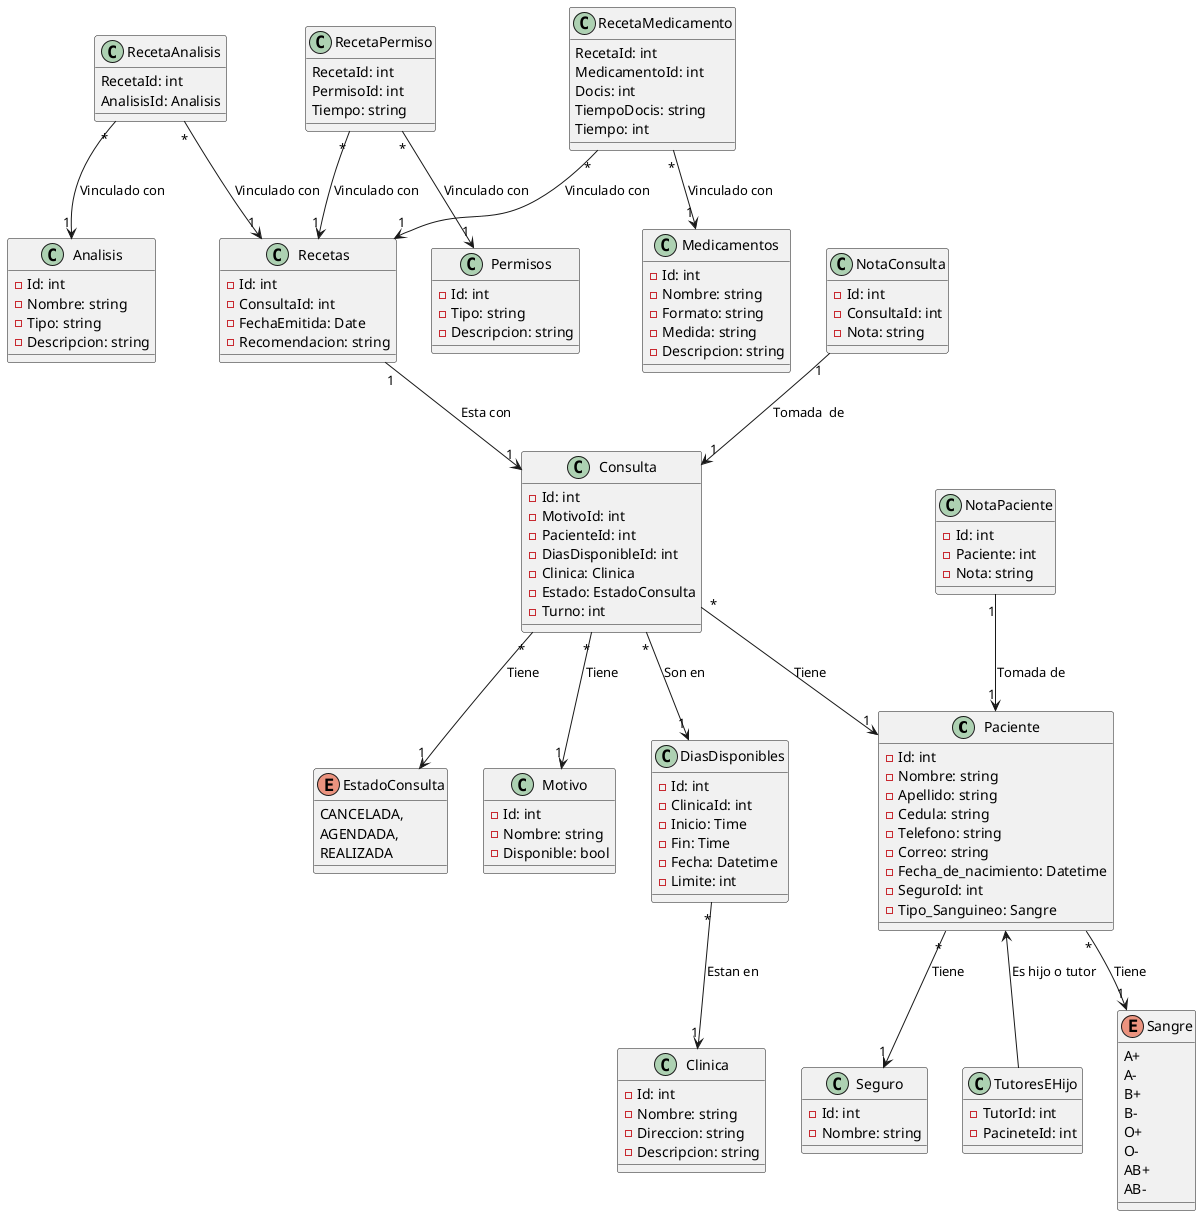 @startuml

' Clases principales
class Paciente {
    -Id: int
    -Nombre: string
    -Apellido: string
    -Cedula: string
    -Telefono: string
    -Correo: string
    -Fecha_de_nacimiento: Datetime 
    -SeguroId: int
    -Tipo_Sanguineo: Sangre
}

class Seguro {
    -Id: int
    -Nombre: string
}

class TutoresEHijo
{
    -TutorId: int
    -PacineteId: int
}

class Motivo{
    -Id: int
    -Nombre: string
    -Disponible: bool
}

class Clinica {
    -Id: int 
    -Nombre: string
    -Direccion: string
    -Descripcion: string
}

class DiasDisponibles {
    -Id: int
    -ClinicaId: int 
    -Inicio: Time
    -Fin: Time 
    -Fecha: Datetime
    -Limite: int
}

class Consulta{
    -Id: int
    -MotivoId: int 
    -PacienteId: int
    -DiasDisponibleId: int
    -Clinica: Clinica
    -Estado: EstadoConsulta
    -Turno: int
}

class Recetas {
    -Id: int
    -ConsultaId: int
    -FechaEmitida: Date
    -Recomendacion: string
}

class Permisos {
    -Id: int 
    -Tipo: string
    -Descripcion: string
}

class Medicamentos {
    -Id: int
    -Nombre: string
    -Formato: string
    -Medida: string
    -Descripcion: string
}

class Analisis {
    -Id: int 
    -Nombre: string
    -Tipo: string
    -Descripcion: string
}

class RecetaAnalisis{
    RecetaId: int
    AnalisisId: Analisis
}

class RecetaMedicamento {
    RecetaId: int
    MedicamentoId: int
    Docis: int
    TiempoDocis: string
    Tiempo: int
}

class RecetaPermiso {
    RecetaId: int
    PermisoId: int
    Tiempo: string
}

class NotaConsulta {
    -Id: int
    -ConsultaId: int
    -Nota: string 
}

class NotaPaciente {
    -Id: int
    -Paciente: int
    -Nota: string
}

enum Sangre{
    A+
    A-
    B+
    B-
    O+
    O-
    AB+
    AB-
}

enum EstadoConsulta{
    CANCELADA,
    AGENDADA,
    REALIZADA
}

' Relaciones
Paciente  <-- TutoresEHijo : Es hijo o tutor
Paciente "*" --> "1" Seguro : Tiene 
Paciente "*" --> "1" Sangre : Tiene
Consulta "*" --> "1" Motivo : Tiene
Consulta "*" -->  "1" EstadoConsulta : Tiene
Consulta "*" --> "1" Paciente : Tiene
Consulta "*" --> "1" DiasDisponibles : Son en  
NotaConsulta "1" --> "1" Consulta : Tomada  de
NotaPaciente "1" --> "1" Paciente : Tomada de
DiasDisponibles "*" --> "1" Clinica : Estan en
Recetas "1" --> "1" Consulta : Esta con
RecetaAnalisis "*" --> "1" Recetas : Vinculado con
RecetaAnalisis "*" --> "1" Analisis : Vinculado con
RecetaMedicamento "*" --> "1" Recetas : Vinculado con
RecetaMedicamento "*" --> "1" Medicamentos : Vinculado con
RecetaPermiso "*" --> "1" Recetas : Vinculado con
RecetaPermiso "*" --> "1" Permisos : Vinculado con
@enduml